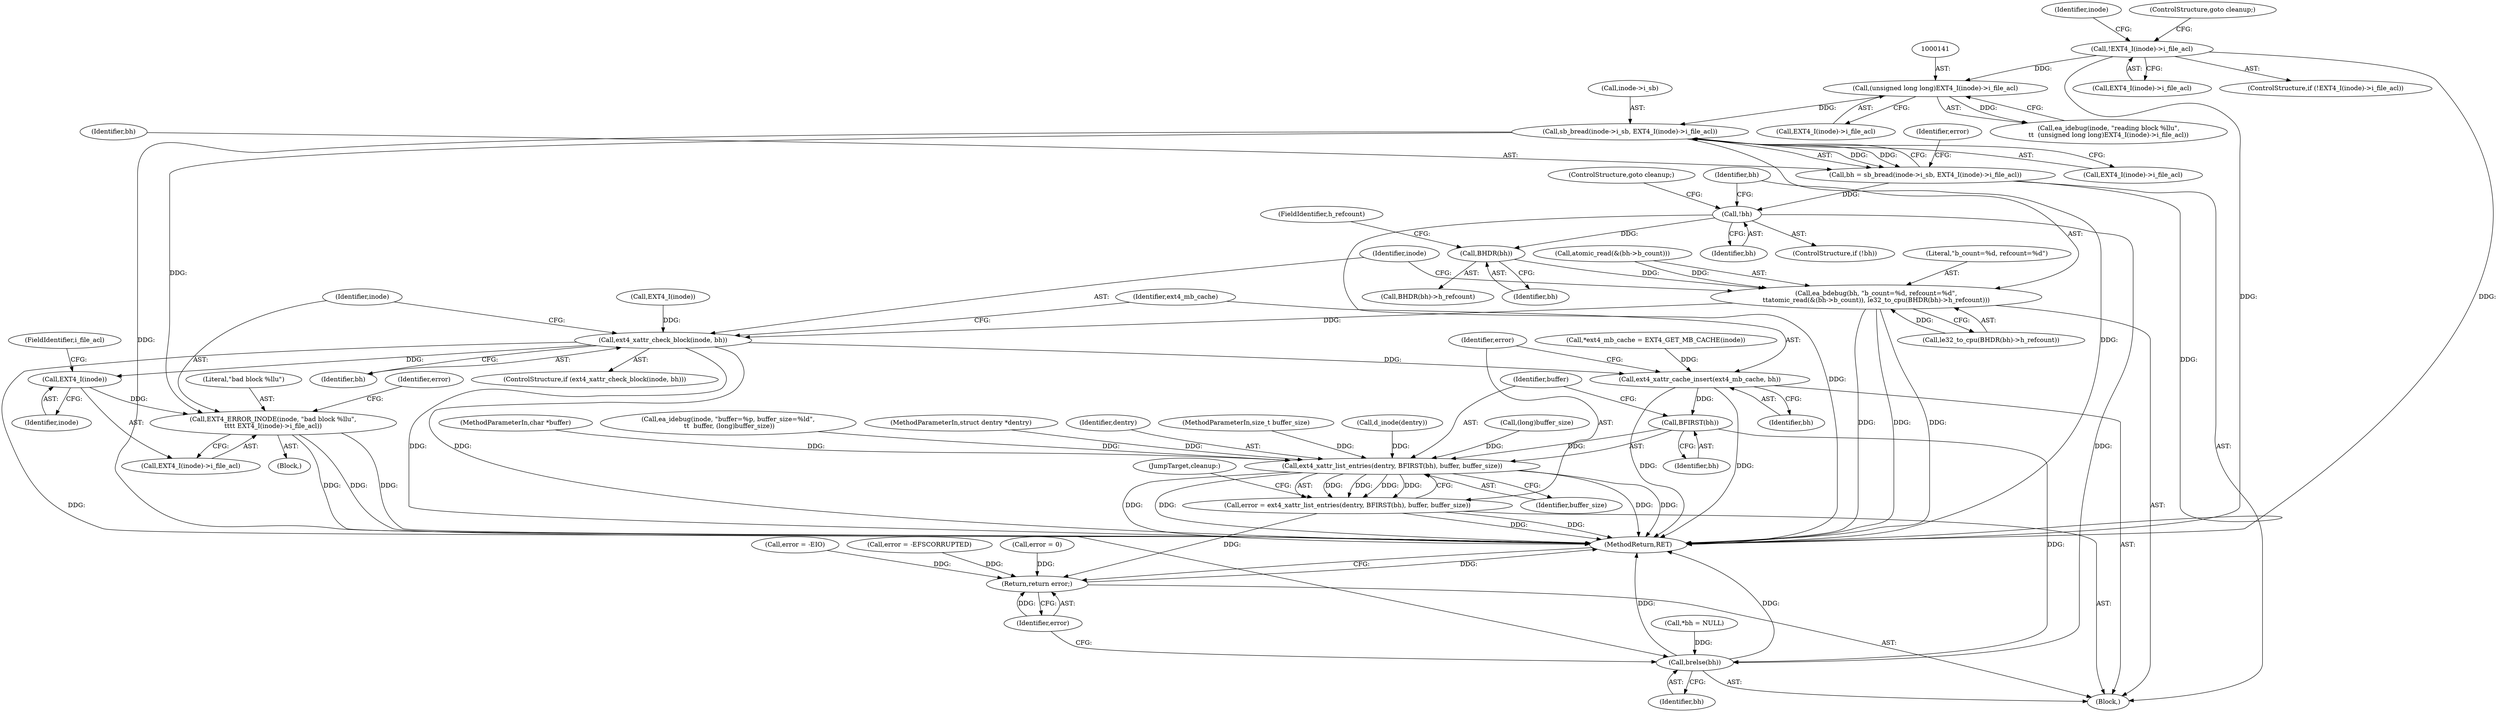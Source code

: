 digraph "0_linux_82939d7999dfc1f1998c4b1c12e2f19edbdff272_2@API" {
"1000148" [label="(Call,sb_bread(inode->i_sb, EXT4_I(inode)->i_file_acl))"];
"1000140" [label="(Call,(unsigned long long)EXT4_I(inode)->i_file_acl)"];
"1000131" [label="(Call,!EXT4_I(inode)->i_file_acl)"];
"1000146" [label="(Call,bh = sb_bread(inode->i_sb, EXT4_I(inode)->i_file_acl))"];
"1000161" [label="(Call,!bh)"];
"1000174" [label="(Call,BHDR(bh))"];
"1000164" [label="(Call,ea_bdebug(bh, \"b_count=%d, refcount=%d\",\n\t\tatomic_read(&(bh->b_count)), le32_to_cpu(BHDR(bh)->h_refcount)))"];
"1000178" [label="(Call,ext4_xattr_check_block(inode, bh))"];
"1000186" [label="(Call,EXT4_I(inode))"];
"1000182" [label="(Call,EXT4_ERROR_INODE(inode, \"bad block %llu\",\n\t\t\t\t EXT4_I(inode)->i_file_acl))"];
"1000194" [label="(Call,ext4_xattr_cache_insert(ext4_mb_cache, bh))"];
"1000201" [label="(Call,BFIRST(bh))"];
"1000199" [label="(Call,ext4_xattr_list_entries(dentry, BFIRST(bh), buffer, buffer_size))"];
"1000197" [label="(Call,error = ext4_xattr_list_entries(dentry, BFIRST(bh), buffer, buffer_size))"];
"1000208" [label="(Return,return error;)"];
"1000206" [label="(Call,brelse(bh))"];
"1000157" [label="(Identifier,error)"];
"1000175" [label="(Identifier,bh)"];
"1000195" [label="(Identifier,ext4_mb_cache)"];
"1000101" [label="(MethodParameterIn,struct dentry *dentry)"];
"1000180" [label="(Identifier,bh)"];
"1000162" [label="(Identifier,bh)"];
"1000142" [label="(Call,EXT4_I(inode)->i_file_acl)"];
"1000138" [label="(Identifier,inode)"];
"1000205" [label="(JumpTarget,cleanup:)"];
"1000140" [label="(Call,(unsigned long long)EXT4_I(inode)->i_file_acl)"];
"1000183" [label="(Identifier,inode)"];
"1000200" [label="(Identifier,dentry)"];
"1000153" [label="(Call,EXT4_I(inode))"];
"1000103" [label="(MethodParameterIn,size_t buffer_size)"];
"1000108" [label="(Call,d_inode(dentry))"];
"1000156" [label="(Call,error = -EIO)"];
"1000163" [label="(ControlStructure,goto cleanup;)"];
"1000173" [label="(Call,BHDR(bh)->h_refcount)"];
"1000186" [label="(Call,EXT4_I(inode))"];
"1000136" [label="(ControlStructure,goto cleanup;)"];
"1000203" [label="(Identifier,buffer)"];
"1000161" [label="(Call,!bh)"];
"1000176" [label="(FieldIdentifier,h_refcount)"];
"1000177" [label="(ControlStructure,if (ext4_xattr_check_block(inode, bh)))"];
"1000172" [label="(Call,le32_to_cpu(BHDR(bh)->h_refcount))"];
"1000206" [label="(Call,brelse(bh))"];
"1000164" [label="(Call,ea_bdebug(bh, \"b_count=%d, refcount=%d\",\n\t\tatomic_read(&(bh->b_count)), le32_to_cpu(BHDR(bh)->h_refcount)))"];
"1000124" [label="(Call,(long)buffer_size)"];
"1000147" [label="(Identifier,bh)"];
"1000160" [label="(ControlStructure,if (!bh))"];
"1000174" [label="(Call,BHDR(bh))"];
"1000111" [label="(Call,*bh = NULL)"];
"1000209" [label="(Identifier,error)"];
"1000165" [label="(Identifier,bh)"];
"1000131" [label="(Call,!EXT4_I(inode)->i_file_acl)"];
"1000185" [label="(Call,EXT4_I(inode)->i_file_acl)"];
"1000198" [label="(Identifier,error)"];
"1000202" [label="(Identifier,bh)"];
"1000197" [label="(Call,error = ext4_xattr_list_entries(dentry, BFIRST(bh), buffer, buffer_size))"];
"1000149" [label="(Call,inode->i_sb)"];
"1000184" [label="(Literal,\"bad block %llu\")"];
"1000104" [label="(Block,)"];
"1000187" [label="(Identifier,inode)"];
"1000152" [label="(Call,EXT4_I(inode)->i_file_acl)"];
"1000189" [label="(Call,error = -EFSCORRUPTED)"];
"1000207" [label="(Identifier,bh)"];
"1000196" [label="(Identifier,bh)"];
"1000199" [label="(Call,ext4_xattr_list_entries(dentry, BFIRST(bh), buffer, buffer_size))"];
"1000102" [label="(MethodParameterIn,char *buffer)"];
"1000178" [label="(Call,ext4_xattr_check_block(inode, bh))"];
"1000132" [label="(Call,EXT4_I(inode)->i_file_acl)"];
"1000201" [label="(Call,BFIRST(bh))"];
"1000116" [label="(Call,*ext4_mb_cache = EXT4_GET_MB_CACHE(inode))"];
"1000120" [label="(Call,ea_idebug(inode, \"buffer=%p, buffer_size=%ld\",\n \t\t  buffer, (long)buffer_size))"];
"1000167" [label="(Call,atomic_read(&(bh->b_count)))"];
"1000137" [label="(Call,ea_idebug(inode, \"reading block %llu\",\n\t\t  (unsigned long long)EXT4_I(inode)->i_file_acl))"];
"1000204" [label="(Identifier,buffer_size)"];
"1000127" [label="(Call,error = 0)"];
"1000148" [label="(Call,sb_bread(inode->i_sb, EXT4_I(inode)->i_file_acl))"];
"1000146" [label="(Call,bh = sb_bread(inode->i_sb, EXT4_I(inode)->i_file_acl))"];
"1000188" [label="(FieldIdentifier,i_file_acl)"];
"1000130" [label="(ControlStructure,if (!EXT4_I(inode)->i_file_acl))"];
"1000166" [label="(Literal,\"b_count=%d, refcount=%d\")"];
"1000181" [label="(Block,)"];
"1000208" [label="(Return,return error;)"];
"1000182" [label="(Call,EXT4_ERROR_INODE(inode, \"bad block %llu\",\n\t\t\t\t EXT4_I(inode)->i_file_acl))"];
"1000194" [label="(Call,ext4_xattr_cache_insert(ext4_mb_cache, bh))"];
"1000179" [label="(Identifier,inode)"];
"1000190" [label="(Identifier,error)"];
"1000210" [label="(MethodReturn,RET)"];
"1000148" -> "1000146"  [label="AST: "];
"1000148" -> "1000152"  [label="CFG: "];
"1000149" -> "1000148"  [label="AST: "];
"1000152" -> "1000148"  [label="AST: "];
"1000146" -> "1000148"  [label="CFG: "];
"1000148" -> "1000210"  [label="DDG: "];
"1000148" -> "1000210"  [label="DDG: "];
"1000148" -> "1000146"  [label="DDG: "];
"1000148" -> "1000146"  [label="DDG: "];
"1000140" -> "1000148"  [label="DDG: "];
"1000148" -> "1000182"  [label="DDG: "];
"1000140" -> "1000137"  [label="AST: "];
"1000140" -> "1000142"  [label="CFG: "];
"1000141" -> "1000140"  [label="AST: "];
"1000142" -> "1000140"  [label="AST: "];
"1000137" -> "1000140"  [label="CFG: "];
"1000140" -> "1000137"  [label="DDG: "];
"1000131" -> "1000140"  [label="DDG: "];
"1000131" -> "1000130"  [label="AST: "];
"1000131" -> "1000132"  [label="CFG: "];
"1000132" -> "1000131"  [label="AST: "];
"1000136" -> "1000131"  [label="CFG: "];
"1000138" -> "1000131"  [label="CFG: "];
"1000131" -> "1000210"  [label="DDG: "];
"1000131" -> "1000210"  [label="DDG: "];
"1000146" -> "1000104"  [label="AST: "];
"1000147" -> "1000146"  [label="AST: "];
"1000157" -> "1000146"  [label="CFG: "];
"1000146" -> "1000210"  [label="DDG: "];
"1000146" -> "1000161"  [label="DDG: "];
"1000161" -> "1000160"  [label="AST: "];
"1000161" -> "1000162"  [label="CFG: "];
"1000162" -> "1000161"  [label="AST: "];
"1000163" -> "1000161"  [label="CFG: "];
"1000165" -> "1000161"  [label="CFG: "];
"1000161" -> "1000210"  [label="DDG: "];
"1000161" -> "1000174"  [label="DDG: "];
"1000161" -> "1000206"  [label="DDG: "];
"1000174" -> "1000173"  [label="AST: "];
"1000174" -> "1000175"  [label="CFG: "];
"1000175" -> "1000174"  [label="AST: "];
"1000176" -> "1000174"  [label="CFG: "];
"1000174" -> "1000164"  [label="DDG: "];
"1000164" -> "1000104"  [label="AST: "];
"1000164" -> "1000172"  [label="CFG: "];
"1000165" -> "1000164"  [label="AST: "];
"1000166" -> "1000164"  [label="AST: "];
"1000167" -> "1000164"  [label="AST: "];
"1000172" -> "1000164"  [label="AST: "];
"1000179" -> "1000164"  [label="CFG: "];
"1000164" -> "1000210"  [label="DDG: "];
"1000164" -> "1000210"  [label="DDG: "];
"1000164" -> "1000210"  [label="DDG: "];
"1000167" -> "1000164"  [label="DDG: "];
"1000172" -> "1000164"  [label="DDG: "];
"1000164" -> "1000178"  [label="DDG: "];
"1000178" -> "1000177"  [label="AST: "];
"1000178" -> "1000180"  [label="CFG: "];
"1000179" -> "1000178"  [label="AST: "];
"1000180" -> "1000178"  [label="AST: "];
"1000183" -> "1000178"  [label="CFG: "];
"1000195" -> "1000178"  [label="CFG: "];
"1000178" -> "1000210"  [label="DDG: "];
"1000178" -> "1000210"  [label="DDG: "];
"1000153" -> "1000178"  [label="DDG: "];
"1000178" -> "1000186"  [label="DDG: "];
"1000178" -> "1000194"  [label="DDG: "];
"1000178" -> "1000206"  [label="DDG: "];
"1000186" -> "1000185"  [label="AST: "];
"1000186" -> "1000187"  [label="CFG: "];
"1000187" -> "1000186"  [label="AST: "];
"1000188" -> "1000186"  [label="CFG: "];
"1000186" -> "1000182"  [label="DDG: "];
"1000182" -> "1000181"  [label="AST: "];
"1000182" -> "1000185"  [label="CFG: "];
"1000183" -> "1000182"  [label="AST: "];
"1000184" -> "1000182"  [label="AST: "];
"1000185" -> "1000182"  [label="AST: "];
"1000190" -> "1000182"  [label="CFG: "];
"1000182" -> "1000210"  [label="DDG: "];
"1000182" -> "1000210"  [label="DDG: "];
"1000182" -> "1000210"  [label="DDG: "];
"1000194" -> "1000104"  [label="AST: "];
"1000194" -> "1000196"  [label="CFG: "];
"1000195" -> "1000194"  [label="AST: "];
"1000196" -> "1000194"  [label="AST: "];
"1000198" -> "1000194"  [label="CFG: "];
"1000194" -> "1000210"  [label="DDG: "];
"1000194" -> "1000210"  [label="DDG: "];
"1000116" -> "1000194"  [label="DDG: "];
"1000194" -> "1000201"  [label="DDG: "];
"1000201" -> "1000199"  [label="AST: "];
"1000201" -> "1000202"  [label="CFG: "];
"1000202" -> "1000201"  [label="AST: "];
"1000203" -> "1000201"  [label="CFG: "];
"1000201" -> "1000199"  [label="DDG: "];
"1000201" -> "1000206"  [label="DDG: "];
"1000199" -> "1000197"  [label="AST: "];
"1000199" -> "1000204"  [label="CFG: "];
"1000200" -> "1000199"  [label="AST: "];
"1000203" -> "1000199"  [label="AST: "];
"1000204" -> "1000199"  [label="AST: "];
"1000197" -> "1000199"  [label="CFG: "];
"1000199" -> "1000210"  [label="DDG: "];
"1000199" -> "1000210"  [label="DDG: "];
"1000199" -> "1000210"  [label="DDG: "];
"1000199" -> "1000210"  [label="DDG: "];
"1000199" -> "1000197"  [label="DDG: "];
"1000199" -> "1000197"  [label="DDG: "];
"1000199" -> "1000197"  [label="DDG: "];
"1000199" -> "1000197"  [label="DDG: "];
"1000108" -> "1000199"  [label="DDG: "];
"1000101" -> "1000199"  [label="DDG: "];
"1000120" -> "1000199"  [label="DDG: "];
"1000102" -> "1000199"  [label="DDG: "];
"1000124" -> "1000199"  [label="DDG: "];
"1000103" -> "1000199"  [label="DDG: "];
"1000197" -> "1000104"  [label="AST: "];
"1000198" -> "1000197"  [label="AST: "];
"1000205" -> "1000197"  [label="CFG: "];
"1000197" -> "1000210"  [label="DDG: "];
"1000197" -> "1000210"  [label="DDG: "];
"1000197" -> "1000208"  [label="DDG: "];
"1000208" -> "1000104"  [label="AST: "];
"1000208" -> "1000209"  [label="CFG: "];
"1000209" -> "1000208"  [label="AST: "];
"1000210" -> "1000208"  [label="CFG: "];
"1000208" -> "1000210"  [label="DDG: "];
"1000209" -> "1000208"  [label="DDG: "];
"1000189" -> "1000208"  [label="DDG: "];
"1000156" -> "1000208"  [label="DDG: "];
"1000127" -> "1000208"  [label="DDG: "];
"1000206" -> "1000104"  [label="AST: "];
"1000206" -> "1000207"  [label="CFG: "];
"1000207" -> "1000206"  [label="AST: "];
"1000209" -> "1000206"  [label="CFG: "];
"1000206" -> "1000210"  [label="DDG: "];
"1000206" -> "1000210"  [label="DDG: "];
"1000111" -> "1000206"  [label="DDG: "];
}
